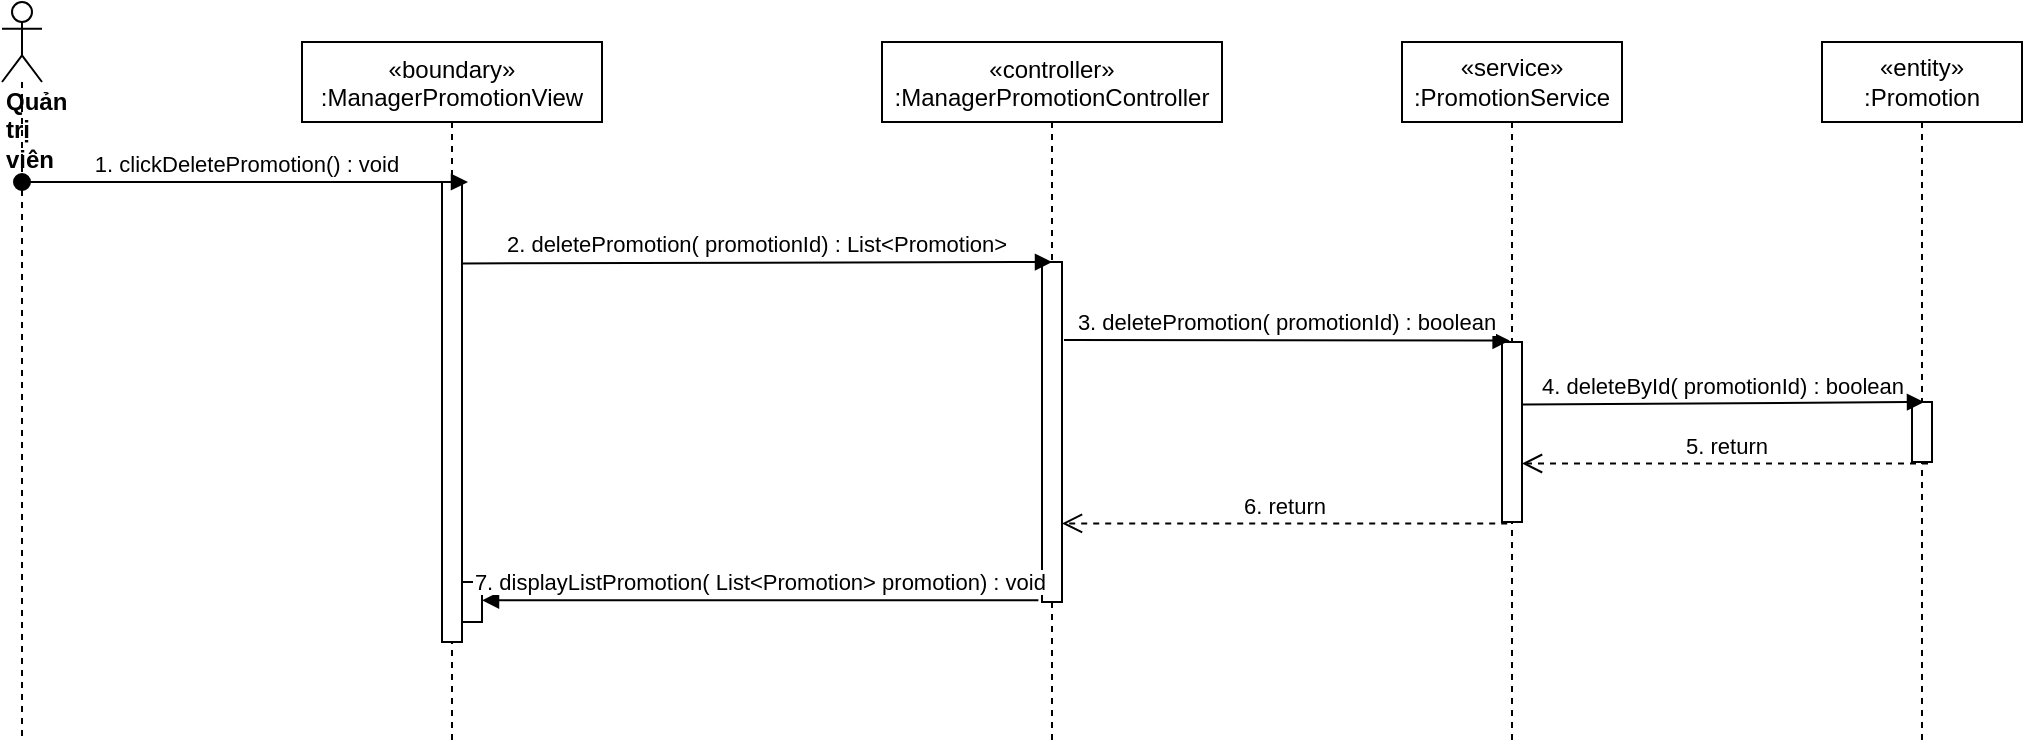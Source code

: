 <mxfile version="14.6.11" type="device"><diagram id="kgpKYQtTHZ0yAKxKKP6v" name="Page-1"><mxGraphModel dx="1038" dy="523" grid="1" gridSize="10" guides="1" tooltips="1" connect="1" arrows="1" fold="1" page="1" pageScale="1" pageWidth="850" pageHeight="1100" math="0" shadow="0"><root><mxCell id="0"/><mxCell id="1" parent="0"/><mxCell id="t5bedrNZscvMHfTXMLGb-1" value="«boundary»&#10;:ManagerPromotionView" style="shape=umlLifeline;perimeter=lifelinePerimeter;container=1;collapsible=0;recursiveResize=0;rounded=0;shadow=0;strokeWidth=1;" vertex="1" parent="1"><mxGeometry x="200" y="90" width="150" height="350" as="geometry"/></mxCell><mxCell id="t5bedrNZscvMHfTXMLGb-2" value="" style="html=1;points=[];perimeter=orthogonalPerimeter;" vertex="1" parent="t5bedrNZscvMHfTXMLGb-1"><mxGeometry x="70" y="70" width="10" height="230" as="geometry"/></mxCell><mxCell id="t5bedrNZscvMHfTXMLGb-17" value="" style="html=1;points=[];perimeter=orthogonalPerimeter;" vertex="1" parent="t5bedrNZscvMHfTXMLGb-1"><mxGeometry x="80" y="270" width="10" height="20" as="geometry"/></mxCell><mxCell id="t5bedrNZscvMHfTXMLGb-3" value="«controller»&#10;:ManagerPromotionController" style="shape=umlLifeline;perimeter=lifelinePerimeter;container=1;collapsible=0;recursiveResize=0;rounded=0;shadow=0;strokeWidth=1;size=40;" vertex="1" parent="1"><mxGeometry x="490" y="90" width="170" height="350" as="geometry"/></mxCell><mxCell id="t5bedrNZscvMHfTXMLGb-4" value="" style="points=[];perimeter=orthogonalPerimeter;rounded=0;shadow=0;strokeWidth=1;" vertex="1" parent="t5bedrNZscvMHfTXMLGb-3"><mxGeometry x="80" y="110" width="10" height="170" as="geometry"/></mxCell><mxCell id="t5bedrNZscvMHfTXMLGb-5" value="&lt;div&gt;&lt;b&gt;Quản trị viên&lt;/b&gt;&lt;/div&gt;" style="shape=umlLifeline;participant=umlActor;perimeter=lifelinePerimeter;whiteSpace=wrap;html=1;container=1;collapsible=0;recursiveResize=0;verticalAlign=top;spacingTop=36;outlineConnect=0;align=left;" vertex="1" parent="1"><mxGeometry x="50" y="70" width="20" height="370" as="geometry"/></mxCell><mxCell id="t5bedrNZscvMHfTXMLGb-6" value="&lt;span&gt;«service»&lt;br&gt;&lt;/span&gt;:PromotionService" style="shape=umlLifeline;perimeter=lifelinePerimeter;whiteSpace=wrap;html=1;container=1;collapsible=0;recursiveResize=0;outlineConnect=0;" vertex="1" parent="1"><mxGeometry x="750" y="90" width="110" height="350" as="geometry"/></mxCell><mxCell id="t5bedrNZscvMHfTXMLGb-7" value="" style="points=[];perimeter=orthogonalPerimeter;rounded=0;shadow=0;strokeWidth=1;" vertex="1" parent="t5bedrNZscvMHfTXMLGb-6"><mxGeometry x="50" y="150" width="10" height="90" as="geometry"/></mxCell><mxCell id="t5bedrNZscvMHfTXMLGb-8" value="1. clickDeletePromotion() : void" style="html=1;verticalAlign=bottom;startArrow=oval;startFill=1;endArrow=block;startSize=8;entryX=-0.2;entryY=0;entryDx=0;entryDy=0;entryPerimeter=0;" edge="1" parent="1" source="t5bedrNZscvMHfTXMLGb-5"><mxGeometry width="60" relative="1" as="geometry"><mxPoint x="400" y="230" as="sourcePoint"/><mxPoint x="283" y="160" as="targetPoint"/></mxGeometry></mxCell><mxCell id="t5bedrNZscvMHfTXMLGb-9" value="2. deletePromotion( promotionId) : List&amp;lt;Promotion&amp;gt;" style="html=1;verticalAlign=bottom;endArrow=block;entryX=0.5;entryY=0;entryDx=0;entryDy=0;entryPerimeter=0;exitX=0.98;exitY=0.177;exitDx=0;exitDy=0;exitPerimeter=0;" edge="1" parent="1" source="t5bedrNZscvMHfTXMLGb-2" target="t5bedrNZscvMHfTXMLGb-4"><mxGeometry width="80" relative="1" as="geometry"><mxPoint x="298.0" y="370" as="sourcePoint"/><mxPoint x="470" y="330" as="targetPoint"/></mxGeometry></mxCell><mxCell id="t5bedrNZscvMHfTXMLGb-10" value="&lt;span&gt;«entity»&lt;br&gt;&lt;/span&gt;:Promotion" style="shape=umlLifeline;perimeter=lifelinePerimeter;whiteSpace=wrap;html=1;container=1;collapsible=0;recursiveResize=0;outlineConnect=0;" vertex="1" parent="1"><mxGeometry x="960" y="90" width="100" height="350" as="geometry"/></mxCell><mxCell id="t5bedrNZscvMHfTXMLGb-11" value="" style="points=[];perimeter=orthogonalPerimeter;rounded=0;shadow=0;strokeWidth=1;" vertex="1" parent="t5bedrNZscvMHfTXMLGb-10"><mxGeometry x="45" y="180" width="10" height="30" as="geometry"/></mxCell><mxCell id="t5bedrNZscvMHfTXMLGb-12" value="3. deletePromotion( promotionId) : boolean" style="html=1;verticalAlign=bottom;endArrow=block;entryX=0.38;entryY=-0.008;entryDx=0;entryDy=0;entryPerimeter=0;" edge="1" parent="1" target="t5bedrNZscvMHfTXMLGb-7"><mxGeometry width="80" relative="1" as="geometry"><mxPoint x="581" y="239" as="sourcePoint"/><mxPoint x="790" y="394" as="targetPoint"/></mxGeometry></mxCell><mxCell id="t5bedrNZscvMHfTXMLGb-13" value="6. return" style="html=1;verticalAlign=bottom;endArrow=open;dashed=1;endSize=8;exitX=0.26;exitY=1.008;exitDx=0;exitDy=0;exitPerimeter=0;entryX=1;entryY=0.769;entryDx=0;entryDy=0;entryPerimeter=0;" edge="1" parent="1" source="t5bedrNZscvMHfTXMLGb-7" target="t5bedrNZscvMHfTXMLGb-4"><mxGeometry relative="1" as="geometry"><mxPoint x="780" y="342" as="sourcePoint"/><mxPoint x="600" y="341" as="targetPoint"/></mxGeometry></mxCell><mxCell id="t5bedrNZscvMHfTXMLGb-14" value="4. deleteById( promotionId) : boolean" style="html=1;verticalAlign=bottom;endArrow=block;entryX=0.6;entryY=0;entryDx=0;entryDy=0;entryPerimeter=0;exitX=0.98;exitY=0.347;exitDx=0;exitDy=0;exitPerimeter=0;" edge="1" parent="1" source="t5bedrNZscvMHfTXMLGb-7" target="t5bedrNZscvMHfTXMLGb-11"><mxGeometry width="80" relative="1" as="geometry"><mxPoint x="817" y="410" as="sourcePoint"/><mxPoint x="840" y="430" as="targetPoint"/></mxGeometry></mxCell><mxCell id="t5bedrNZscvMHfTXMLGb-15" value="5. return" style="html=1;verticalAlign=bottom;endArrow=open;dashed=1;endSize=8;exitX=0.8;exitY=1.025;exitDx=0;exitDy=0;exitPerimeter=0;" edge="1" parent="1" source="t5bedrNZscvMHfTXMLGb-11" target="t5bedrNZscvMHfTXMLGb-7"><mxGeometry relative="1" as="geometry"><mxPoint x="840" y="430" as="sourcePoint"/><mxPoint x="760" y="430" as="targetPoint"/></mxGeometry></mxCell><mxCell id="t5bedrNZscvMHfTXMLGb-16" value="7. displayListPromotion( List&lt;Promotion&gt; promotion) : void" style="verticalAlign=bottom;endArrow=block;shadow=0;strokeWidth=1;exitX=-0.18;exitY=0.995;exitDx=0;exitDy=0;exitPerimeter=0;" edge="1" parent="1" source="t5bedrNZscvMHfTXMLGb-4" target="t5bedrNZscvMHfTXMLGb-17"><mxGeometry relative="1" as="geometry"><mxPoint x="530" y="532" as="sourcePoint"/><mxPoint x="340" y="359" as="targetPoint"/></mxGeometry></mxCell></root></mxGraphModel></diagram></mxfile>